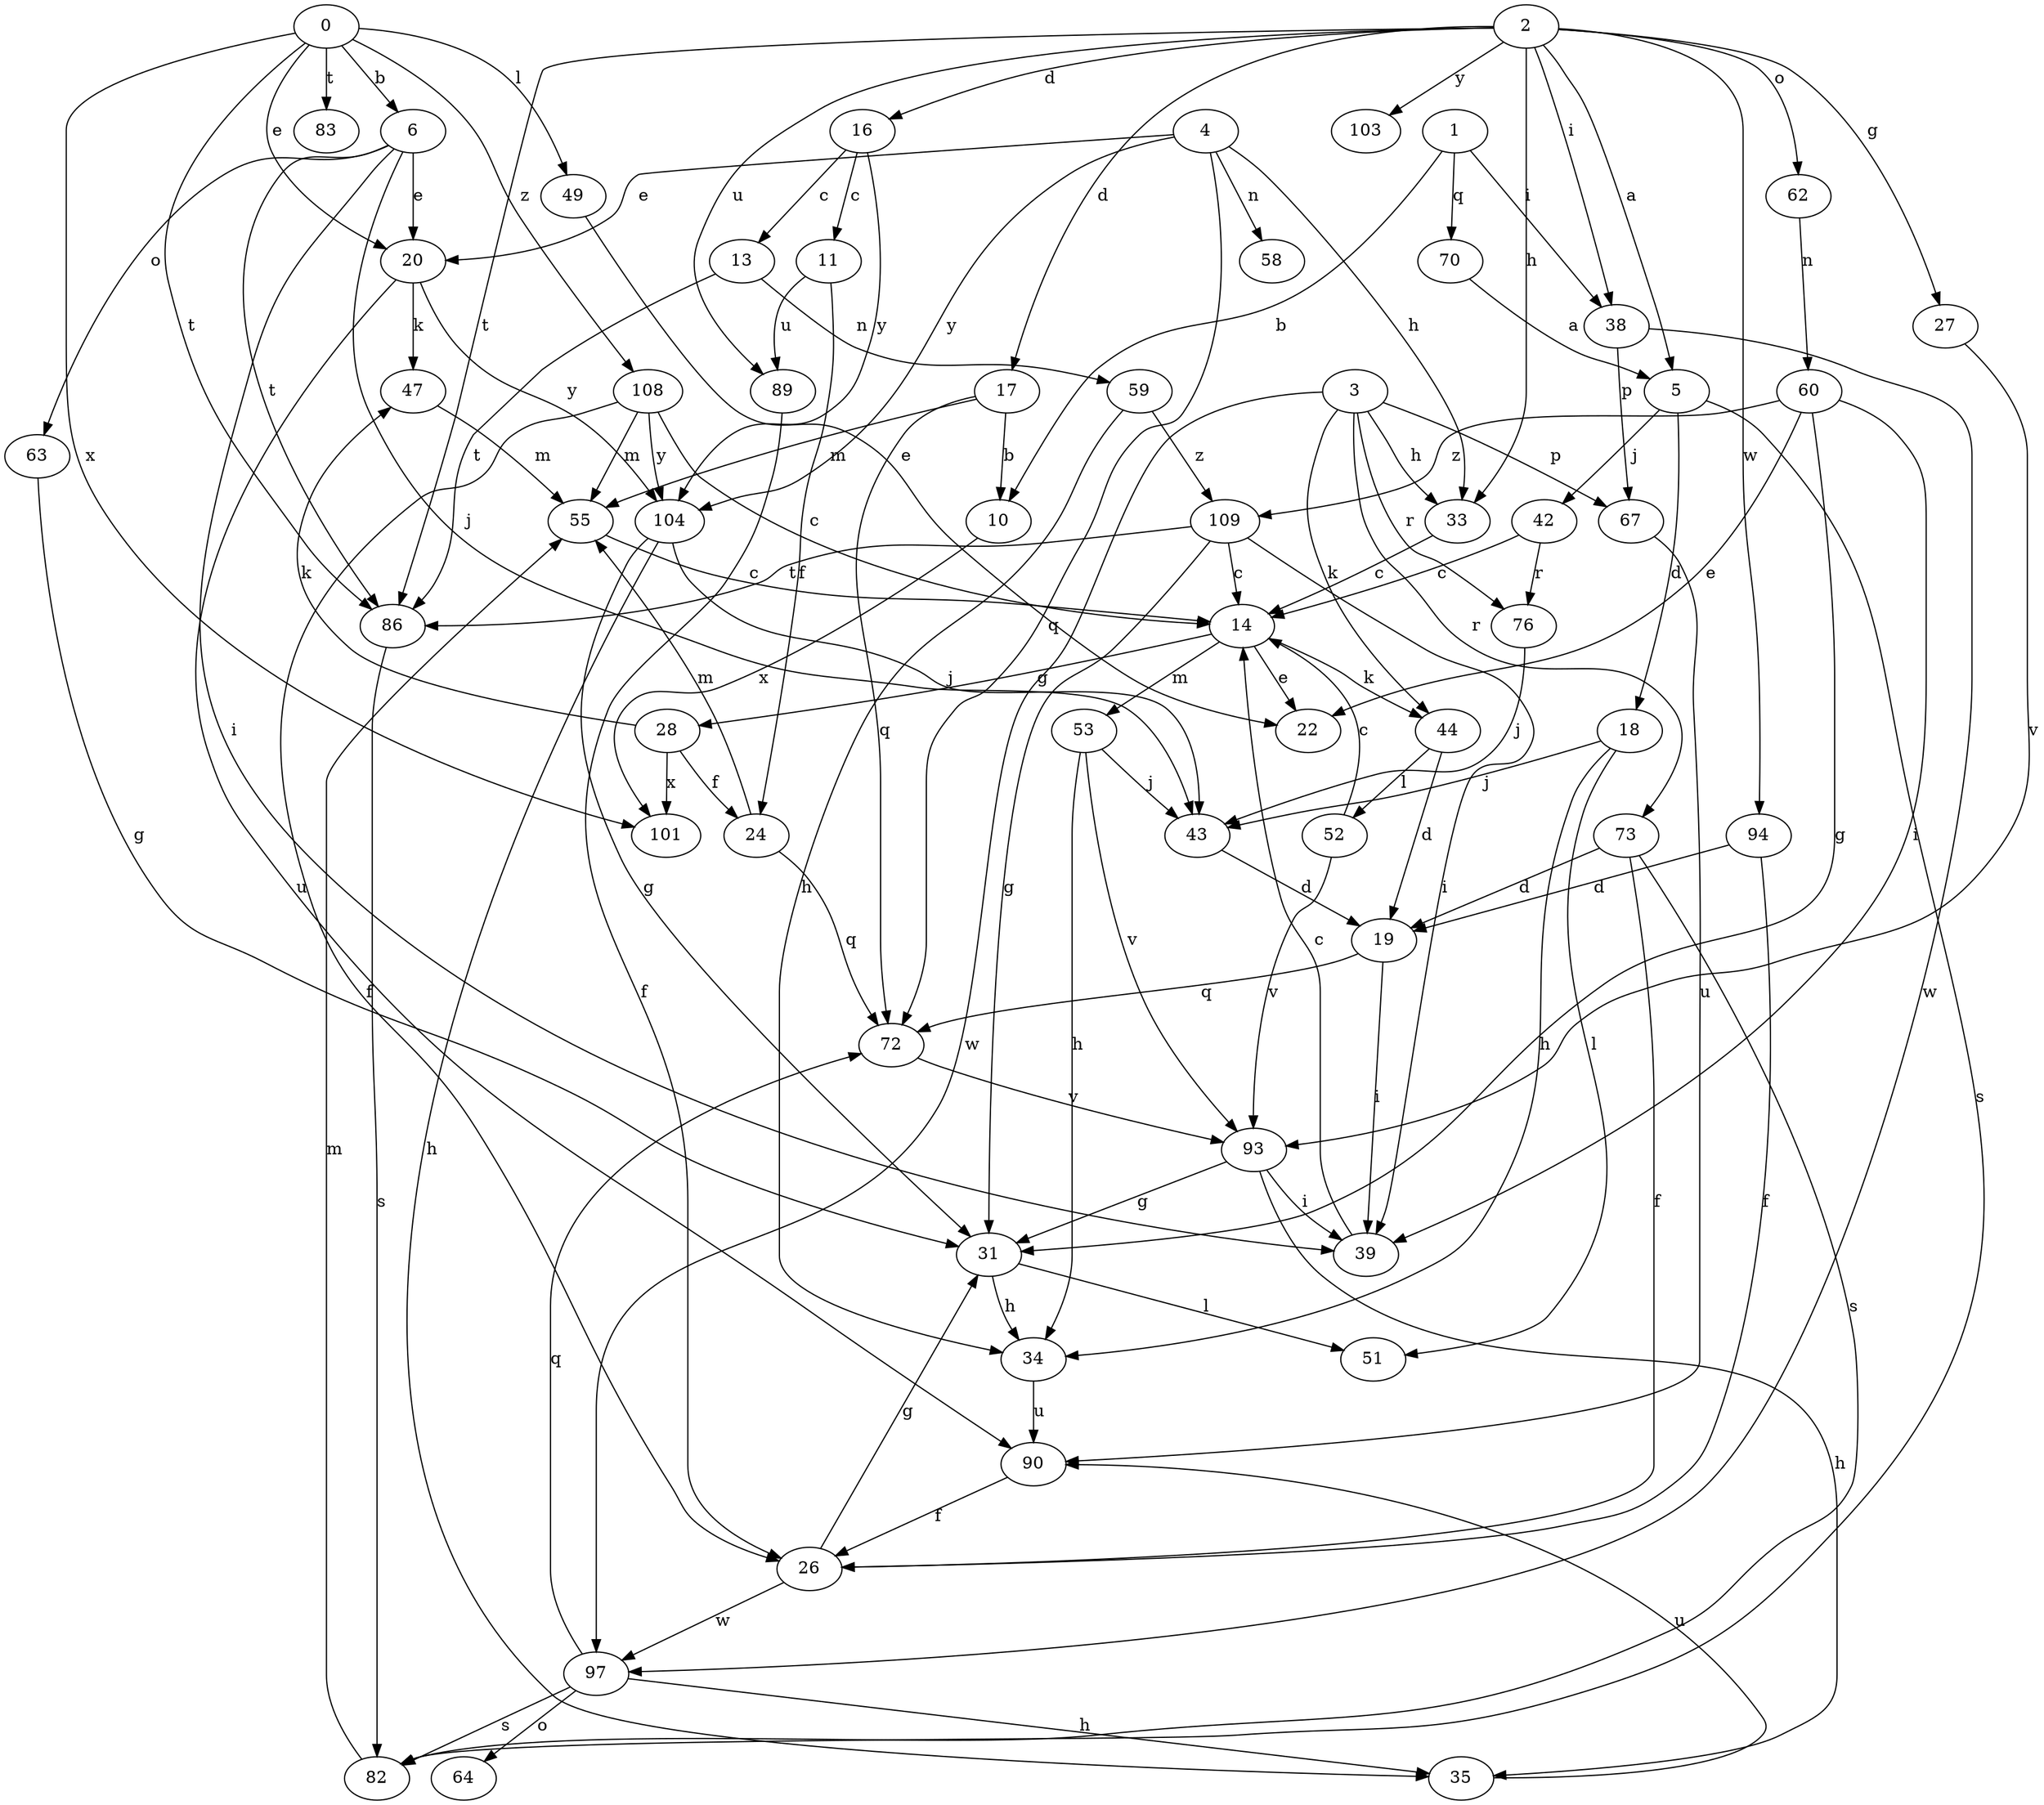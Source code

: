 strict digraph  {
0;
1;
2;
3;
4;
5;
6;
10;
11;
13;
14;
16;
17;
18;
19;
20;
22;
24;
26;
27;
28;
31;
33;
34;
35;
38;
39;
42;
43;
44;
47;
49;
51;
52;
53;
55;
58;
59;
60;
62;
63;
64;
67;
70;
72;
73;
76;
82;
83;
86;
89;
90;
93;
94;
97;
101;
103;
104;
108;
109;
0 -> 6  [label=b];
0 -> 20  [label=e];
0 -> 49  [label=l];
0 -> 83  [label=t];
0 -> 86  [label=t];
0 -> 101  [label=x];
0 -> 108  [label=z];
1 -> 10  [label=b];
1 -> 38  [label=i];
1 -> 70  [label=q];
2 -> 5  [label=a];
2 -> 16  [label=d];
2 -> 17  [label=d];
2 -> 27  [label=g];
2 -> 33  [label=h];
2 -> 38  [label=i];
2 -> 62  [label=o];
2 -> 86  [label=t];
2 -> 89  [label=u];
2 -> 94  [label=w];
2 -> 103  [label=y];
3 -> 33  [label=h];
3 -> 44  [label=k];
3 -> 67  [label=p];
3 -> 73  [label=r];
3 -> 76  [label=r];
3 -> 97  [label=w];
4 -> 20  [label=e];
4 -> 33  [label=h];
4 -> 58  [label=n];
4 -> 72  [label=q];
4 -> 104  [label=y];
5 -> 18  [label=d];
5 -> 42  [label=j];
5 -> 82  [label=s];
6 -> 20  [label=e];
6 -> 39  [label=i];
6 -> 43  [label=j];
6 -> 63  [label=o];
6 -> 86  [label=t];
10 -> 101  [label=x];
11 -> 24  [label=f];
11 -> 89  [label=u];
13 -> 59  [label=n];
13 -> 86  [label=t];
14 -> 22  [label=e];
14 -> 28  [label=g];
14 -> 44  [label=k];
14 -> 53  [label=m];
16 -> 11  [label=c];
16 -> 13  [label=c];
16 -> 104  [label=y];
17 -> 10  [label=b];
17 -> 55  [label=m];
17 -> 72  [label=q];
18 -> 34  [label=h];
18 -> 43  [label=j];
18 -> 51  [label=l];
19 -> 39  [label=i];
19 -> 72  [label=q];
20 -> 47  [label=k];
20 -> 90  [label=u];
20 -> 104  [label=y];
24 -> 55  [label=m];
24 -> 72  [label=q];
26 -> 31  [label=g];
26 -> 97  [label=w];
27 -> 93  [label=v];
28 -> 24  [label=f];
28 -> 47  [label=k];
28 -> 101  [label=x];
31 -> 34  [label=h];
31 -> 51  [label=l];
33 -> 14  [label=c];
34 -> 90  [label=u];
35 -> 90  [label=u];
38 -> 67  [label=p];
38 -> 97  [label=w];
39 -> 14  [label=c];
42 -> 14  [label=c];
42 -> 76  [label=r];
43 -> 19  [label=d];
44 -> 19  [label=d];
44 -> 52  [label=l];
47 -> 55  [label=m];
49 -> 22  [label=e];
52 -> 14  [label=c];
52 -> 93  [label=v];
53 -> 34  [label=h];
53 -> 43  [label=j];
53 -> 93  [label=v];
55 -> 14  [label=c];
59 -> 34  [label=h];
59 -> 109  [label=z];
60 -> 22  [label=e];
60 -> 31  [label=g];
60 -> 39  [label=i];
60 -> 109  [label=z];
62 -> 60  [label=n];
63 -> 31  [label=g];
67 -> 90  [label=u];
70 -> 5  [label=a];
72 -> 93  [label=v];
73 -> 19  [label=d];
73 -> 26  [label=f];
73 -> 82  [label=s];
76 -> 43  [label=j];
82 -> 55  [label=m];
86 -> 82  [label=s];
89 -> 26  [label=f];
90 -> 26  [label=f];
93 -> 31  [label=g];
93 -> 35  [label=h];
93 -> 39  [label=i];
94 -> 19  [label=d];
94 -> 26  [label=f];
97 -> 35  [label=h];
97 -> 64  [label=o];
97 -> 72  [label=q];
97 -> 82  [label=s];
104 -> 31  [label=g];
104 -> 35  [label=h];
104 -> 43  [label=j];
108 -> 14  [label=c];
108 -> 26  [label=f];
108 -> 55  [label=m];
108 -> 104  [label=y];
109 -> 14  [label=c];
109 -> 31  [label=g];
109 -> 39  [label=i];
109 -> 86  [label=t];
}
